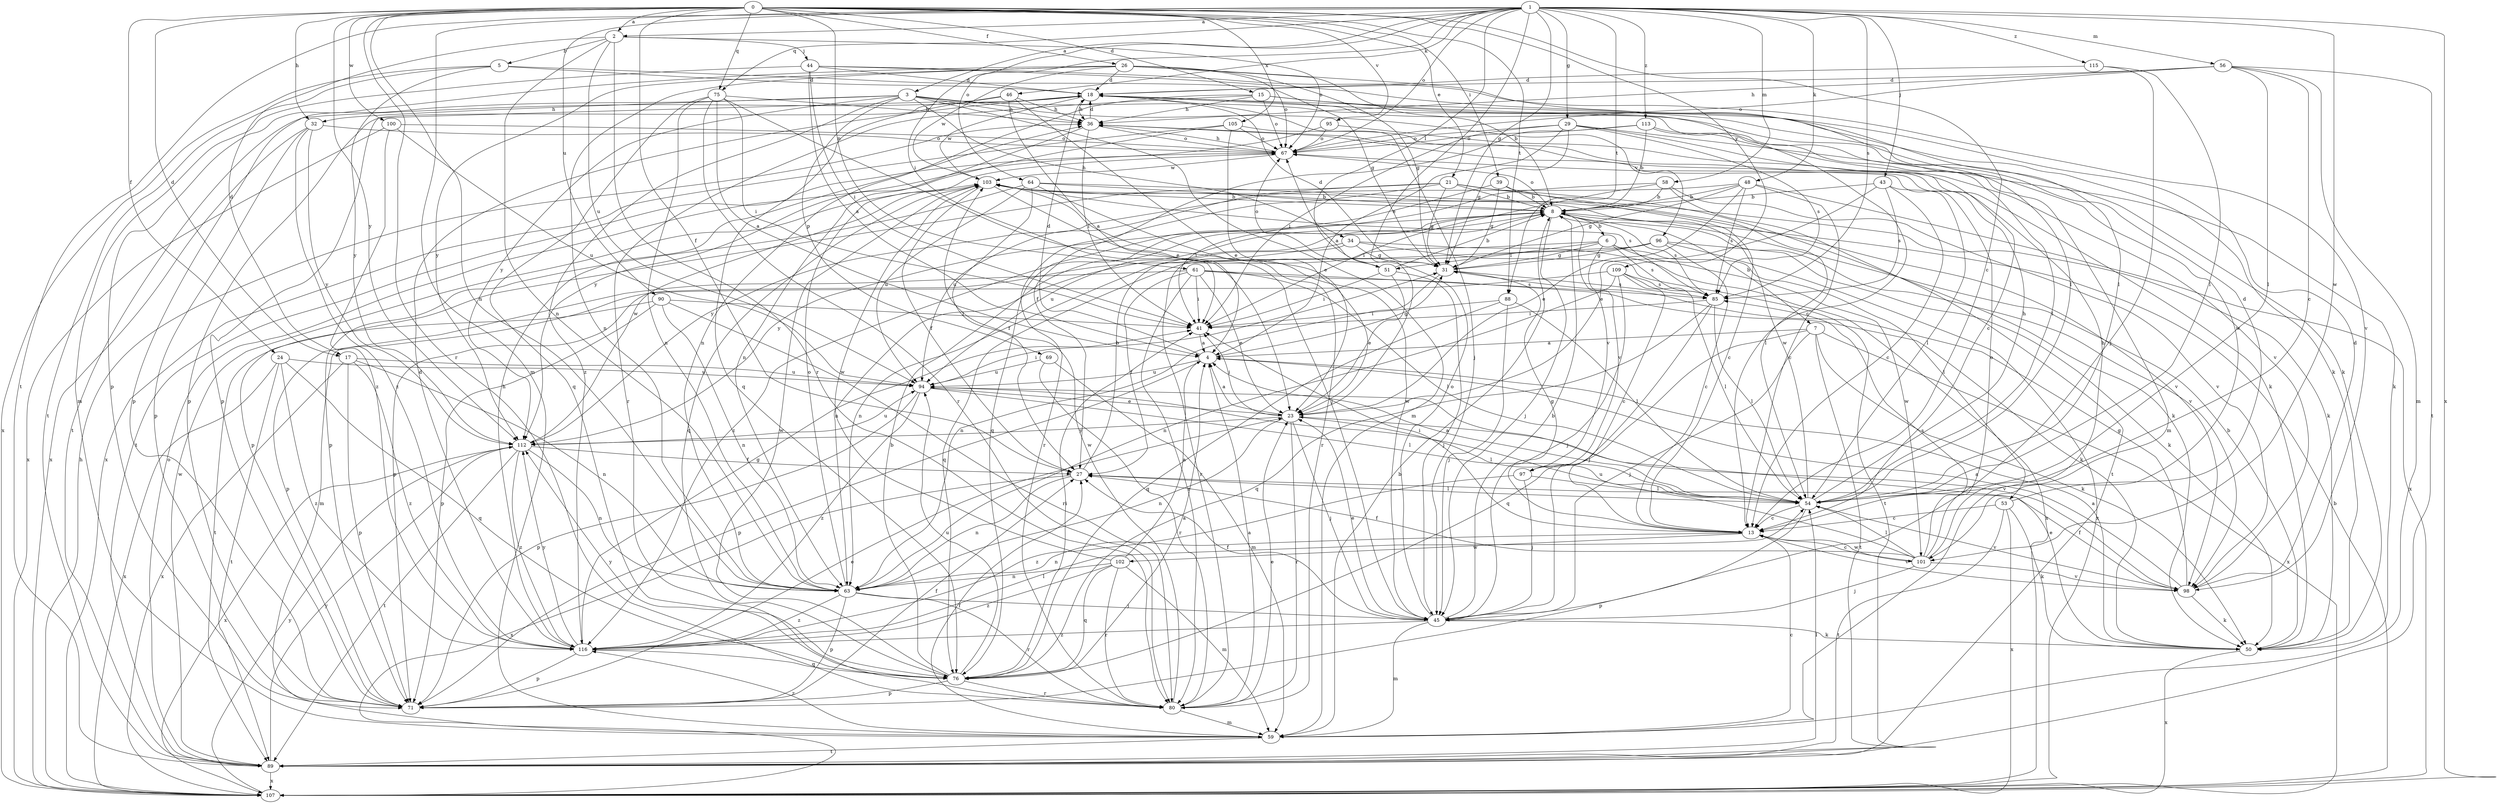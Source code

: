 strict digraph  {
0;
1;
2;
3;
4;
5;
6;
7;
8;
13;
15;
17;
18;
21;
23;
24;
26;
27;
29;
31;
32;
34;
36;
39;
41;
43;
44;
45;
46;
48;
50;
51;
53;
54;
56;
58;
59;
61;
63;
64;
67;
69;
71;
75;
76;
80;
85;
88;
89;
90;
94;
95;
96;
97;
98;
100;
101;
102;
103;
105;
107;
109;
112;
113;
115;
116;
0 -> 2  [label=a];
0 -> 13  [label=c];
0 -> 15  [label=d];
0 -> 17  [label=d];
0 -> 21  [label=e];
0 -> 24  [label=f];
0 -> 26  [label=f];
0 -> 27  [label=f];
0 -> 32  [label=h];
0 -> 39  [label=i];
0 -> 61  [label=n];
0 -> 63  [label=n];
0 -> 75  [label=q];
0 -> 80  [label=r];
0 -> 88  [label=t];
0 -> 95  [label=v];
0 -> 100  [label=w];
0 -> 105  [label=x];
0 -> 109  [label=y];
0 -> 112  [label=y];
1 -> 2  [label=a];
1 -> 3  [label=a];
1 -> 23  [label=e];
1 -> 29  [label=g];
1 -> 31  [label=g];
1 -> 41  [label=i];
1 -> 43  [label=j];
1 -> 46  [label=k];
1 -> 48  [label=k];
1 -> 51  [label=l];
1 -> 56  [label=m];
1 -> 58  [label=m];
1 -> 59  [label=m];
1 -> 64  [label=o];
1 -> 67  [label=o];
1 -> 75  [label=q];
1 -> 85  [label=s];
1 -> 88  [label=t];
1 -> 89  [label=t];
1 -> 90  [label=u];
1 -> 101  [label=w];
1 -> 107  [label=x];
1 -> 113  [label=z];
1 -> 115  [label=z];
2 -> 5  [label=b];
2 -> 17  [label=d];
2 -> 44  [label=j];
2 -> 63  [label=n];
2 -> 67  [label=o];
2 -> 80  [label=r];
2 -> 94  [label=u];
3 -> 32  [label=h];
3 -> 34  [label=h];
3 -> 36  [label=h];
3 -> 59  [label=m];
3 -> 69  [label=p];
3 -> 71  [label=p];
3 -> 96  [label=v];
3 -> 101  [label=w];
3 -> 112  [label=y];
3 -> 116  [label=z];
4 -> 18  [label=d];
4 -> 31  [label=g];
4 -> 71  [label=p];
4 -> 94  [label=u];
5 -> 18  [label=d];
5 -> 31  [label=g];
5 -> 89  [label=t];
5 -> 107  [label=x];
5 -> 112  [label=y];
6 -> 31  [label=g];
6 -> 51  [label=l];
6 -> 53  [label=l];
6 -> 71  [label=p];
6 -> 85  [label=s];
6 -> 97  [label=v];
6 -> 101  [label=w];
7 -> 4  [label=a];
7 -> 45  [label=j];
7 -> 50  [label=k];
7 -> 76  [label=q];
7 -> 89  [label=t];
7 -> 107  [label=x];
8 -> 6  [label=b];
8 -> 7  [label=b];
8 -> 45  [label=j];
8 -> 67  [label=o];
8 -> 85  [label=s];
8 -> 94  [label=u];
8 -> 97  [label=v];
8 -> 98  [label=v];
8 -> 112  [label=y];
8 -> 116  [label=z];
13 -> 31  [label=g];
13 -> 41  [label=i];
13 -> 63  [label=n];
13 -> 98  [label=v];
13 -> 101  [label=w];
13 -> 102  [label=w];
15 -> 13  [label=c];
15 -> 36  [label=h];
15 -> 50  [label=k];
15 -> 63  [label=n];
15 -> 67  [label=o];
15 -> 80  [label=r];
17 -> 63  [label=n];
17 -> 71  [label=p];
17 -> 94  [label=u];
17 -> 107  [label=x];
17 -> 116  [label=z];
18 -> 36  [label=h];
18 -> 45  [label=j];
18 -> 50  [label=k];
18 -> 71  [label=p];
18 -> 89  [label=t];
18 -> 103  [label=w];
21 -> 8  [label=b];
21 -> 31  [label=g];
21 -> 50  [label=k];
21 -> 54  [label=l];
21 -> 71  [label=p];
21 -> 80  [label=r];
21 -> 94  [label=u];
23 -> 4  [label=a];
23 -> 41  [label=i];
23 -> 45  [label=j];
23 -> 54  [label=l];
23 -> 63  [label=n];
23 -> 80  [label=r];
23 -> 112  [label=y];
24 -> 76  [label=q];
24 -> 89  [label=t];
24 -> 94  [label=u];
24 -> 107  [label=x];
24 -> 116  [label=z];
26 -> 8  [label=b];
26 -> 18  [label=d];
26 -> 31  [label=g];
26 -> 54  [label=l];
26 -> 63  [label=n];
26 -> 67  [label=o];
26 -> 71  [label=p];
26 -> 103  [label=w];
26 -> 112  [label=y];
27 -> 8  [label=b];
27 -> 54  [label=l];
27 -> 63  [label=n];
27 -> 107  [label=x];
29 -> 4  [label=a];
29 -> 13  [label=c];
29 -> 31  [label=g];
29 -> 41  [label=i];
29 -> 50  [label=k];
29 -> 67  [label=o];
29 -> 85  [label=s];
31 -> 18  [label=d];
31 -> 63  [label=n];
31 -> 85  [label=s];
32 -> 67  [label=o];
32 -> 71  [label=p];
32 -> 107  [label=x];
32 -> 112  [label=y];
32 -> 116  [label=z];
34 -> 31  [label=g];
34 -> 63  [label=n];
34 -> 80  [label=r];
34 -> 89  [label=t];
34 -> 107  [label=x];
36 -> 18  [label=d];
36 -> 41  [label=i];
36 -> 63  [label=n];
36 -> 67  [label=o];
39 -> 8  [label=b];
39 -> 13  [label=c];
39 -> 31  [label=g];
39 -> 41  [label=i];
41 -> 4  [label=a];
43 -> 8  [label=b];
43 -> 13  [label=c];
43 -> 23  [label=e];
43 -> 54  [label=l];
43 -> 85  [label=s];
44 -> 4  [label=a];
44 -> 18  [label=d];
44 -> 41  [label=i];
44 -> 54  [label=l];
44 -> 59  [label=m];
44 -> 98  [label=v];
45 -> 8  [label=b];
45 -> 23  [label=e];
45 -> 27  [label=f];
45 -> 50  [label=k];
45 -> 59  [label=m];
45 -> 67  [label=o];
45 -> 103  [label=w];
45 -> 116  [label=z];
46 -> 4  [label=a];
46 -> 23  [label=e];
46 -> 36  [label=h];
46 -> 71  [label=p];
46 -> 76  [label=q];
48 -> 8  [label=b];
48 -> 13  [label=c];
48 -> 23  [label=e];
48 -> 31  [label=g];
48 -> 85  [label=s];
48 -> 107  [label=x];
48 -> 112  [label=y];
50 -> 4  [label=a];
50 -> 8  [label=b];
50 -> 23  [label=e];
50 -> 107  [label=x];
51 -> 8  [label=b];
51 -> 23  [label=e];
51 -> 41  [label=i];
51 -> 45  [label=j];
51 -> 67  [label=o];
53 -> 13  [label=c];
53 -> 18  [label=d];
53 -> 50  [label=k];
53 -> 89  [label=t];
53 -> 107  [label=x];
54 -> 4  [label=a];
54 -> 13  [label=c];
54 -> 36  [label=h];
54 -> 71  [label=p];
54 -> 98  [label=v];
54 -> 103  [label=w];
56 -> 13  [label=c];
56 -> 18  [label=d];
56 -> 36  [label=h];
56 -> 54  [label=l];
56 -> 59  [label=m];
56 -> 67  [label=o];
56 -> 89  [label=t];
58 -> 8  [label=b];
58 -> 41  [label=i];
58 -> 76  [label=q];
58 -> 89  [label=t];
58 -> 98  [label=v];
59 -> 8  [label=b];
59 -> 13  [label=c];
59 -> 27  [label=f];
59 -> 89  [label=t];
59 -> 116  [label=z];
61 -> 23  [label=e];
61 -> 27  [label=f];
61 -> 41  [label=i];
61 -> 50  [label=k];
61 -> 54  [label=l];
61 -> 71  [label=p];
61 -> 80  [label=r];
61 -> 85  [label=s];
63 -> 45  [label=j];
63 -> 67  [label=o];
63 -> 71  [label=p];
63 -> 80  [label=r];
63 -> 116  [label=z];
64 -> 8  [label=b];
64 -> 27  [label=f];
64 -> 50  [label=k];
64 -> 71  [label=p];
64 -> 80  [label=r];
64 -> 94  [label=u];
67 -> 36  [label=h];
67 -> 103  [label=w];
69 -> 59  [label=m];
69 -> 80  [label=r];
69 -> 94  [label=u];
71 -> 23  [label=e];
71 -> 27  [label=f];
75 -> 4  [label=a];
75 -> 23  [label=e];
75 -> 36  [label=h];
75 -> 41  [label=i];
75 -> 63  [label=n];
75 -> 76  [label=q];
75 -> 80  [label=r];
76 -> 4  [label=a];
76 -> 8  [label=b];
76 -> 41  [label=i];
76 -> 71  [label=p];
76 -> 80  [label=r];
76 -> 94  [label=u];
76 -> 103  [label=w];
76 -> 112  [label=y];
80 -> 4  [label=a];
80 -> 23  [label=e];
80 -> 59  [label=m];
80 -> 103  [label=w];
85 -> 41  [label=i];
85 -> 45  [label=j];
85 -> 54  [label=l];
85 -> 76  [label=q];
88 -> 41  [label=i];
88 -> 45  [label=j];
88 -> 54  [label=l];
88 -> 76  [label=q];
89 -> 54  [label=l];
89 -> 67  [label=o];
89 -> 103  [label=w];
89 -> 107  [label=x];
89 -> 112  [label=y];
90 -> 41  [label=i];
90 -> 63  [label=n];
90 -> 71  [label=p];
90 -> 80  [label=r];
90 -> 89  [label=t];
94 -> 23  [label=e];
94 -> 41  [label=i];
94 -> 54  [label=l];
94 -> 71  [label=p];
94 -> 98  [label=v];
94 -> 116  [label=z];
95 -> 67  [label=o];
95 -> 89  [label=t];
95 -> 98  [label=v];
96 -> 13  [label=c];
96 -> 31  [label=g];
96 -> 50  [label=k];
96 -> 63  [label=n];
96 -> 76  [label=q];
96 -> 107  [label=x];
97 -> 45  [label=j];
97 -> 54  [label=l];
97 -> 116  [label=z];
98 -> 4  [label=a];
98 -> 18  [label=d];
98 -> 27  [label=f];
98 -> 31  [label=g];
98 -> 50  [label=k];
100 -> 67  [label=o];
100 -> 94  [label=u];
100 -> 107  [label=x];
100 -> 116  [label=z];
101 -> 13  [label=c];
101 -> 27  [label=f];
101 -> 36  [label=h];
101 -> 45  [label=j];
101 -> 54  [label=l];
101 -> 67  [label=o];
101 -> 85  [label=s];
101 -> 94  [label=u];
101 -> 98  [label=v];
102 -> 4  [label=a];
102 -> 59  [label=m];
102 -> 63  [label=n];
102 -> 76  [label=q];
102 -> 80  [label=r];
102 -> 103  [label=w];
102 -> 116  [label=z];
103 -> 8  [label=b];
103 -> 27  [label=f];
103 -> 45  [label=j];
103 -> 76  [label=q];
103 -> 85  [label=s];
103 -> 98  [label=v];
105 -> 23  [label=e];
105 -> 50  [label=k];
105 -> 67  [label=o];
105 -> 107  [label=x];
105 -> 112  [label=y];
107 -> 8  [label=b];
107 -> 36  [label=h];
107 -> 112  [label=y];
109 -> 13  [label=c];
109 -> 45  [label=j];
109 -> 54  [label=l];
109 -> 59  [label=m];
109 -> 63  [label=n];
109 -> 85  [label=s];
112 -> 27  [label=f];
112 -> 63  [label=n];
112 -> 89  [label=t];
112 -> 94  [label=u];
112 -> 103  [label=w];
112 -> 107  [label=x];
112 -> 116  [label=z];
113 -> 8  [label=b];
113 -> 27  [label=f];
113 -> 54  [label=l];
113 -> 59  [label=m];
113 -> 67  [label=o];
115 -> 18  [label=d];
115 -> 45  [label=j];
115 -> 54  [label=l];
116 -> 18  [label=d];
116 -> 31  [label=g];
116 -> 36  [label=h];
116 -> 54  [label=l];
116 -> 71  [label=p];
116 -> 76  [label=q];
116 -> 112  [label=y];
}

